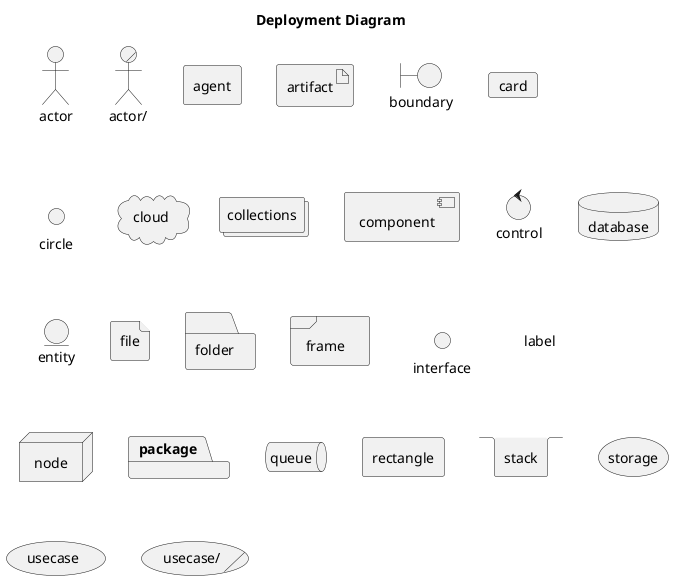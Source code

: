 @startuml

!if %variable_exists("$THEME")
title Deployment Diagram - $THEME theme
!else
title Deployment Diagram
!endif

actor actor
actor/ "actor/"
agent agent
artifact artifact
boundary boundary
card card
circle circle
cloud cloud
collections collections
component component
control control
database database
entity entity
file file
folder folder
frame frame
'hexagon hexagon
interface interface
label label
node node
package package
'person person
queue queue
rectangle rectangle
stack stack
storage storage
usecase usecase
usecase/ "usecase/"
@enduml
